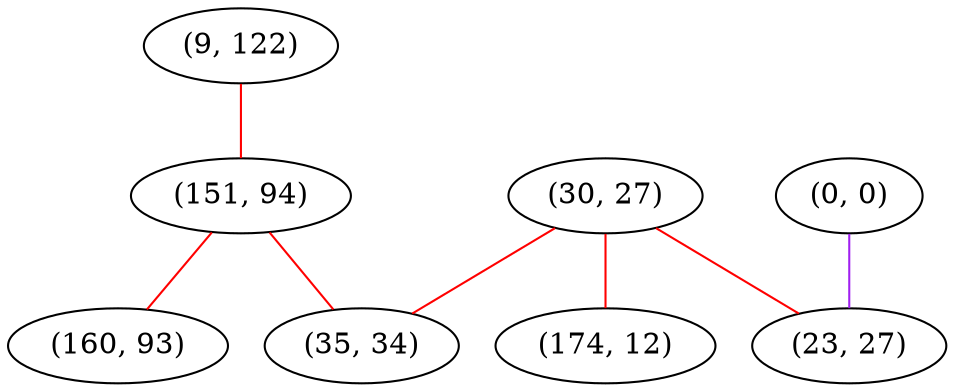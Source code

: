 graph "" {
"(9, 122)";
"(30, 27)";
"(151, 94)";
"(0, 0)";
"(35, 34)";
"(174, 12)";
"(23, 27)";
"(160, 93)";
"(9, 122)" -- "(151, 94)"  [color=red, key=0, weight=1];
"(30, 27)" -- "(23, 27)"  [color=red, key=0, weight=1];
"(30, 27)" -- "(35, 34)"  [color=red, key=0, weight=1];
"(30, 27)" -- "(174, 12)"  [color=red, key=0, weight=1];
"(151, 94)" -- "(35, 34)"  [color=red, key=0, weight=1];
"(151, 94)" -- "(160, 93)"  [color=red, key=0, weight=1];
"(0, 0)" -- "(23, 27)"  [color=purple, key=0, weight=4];
}
